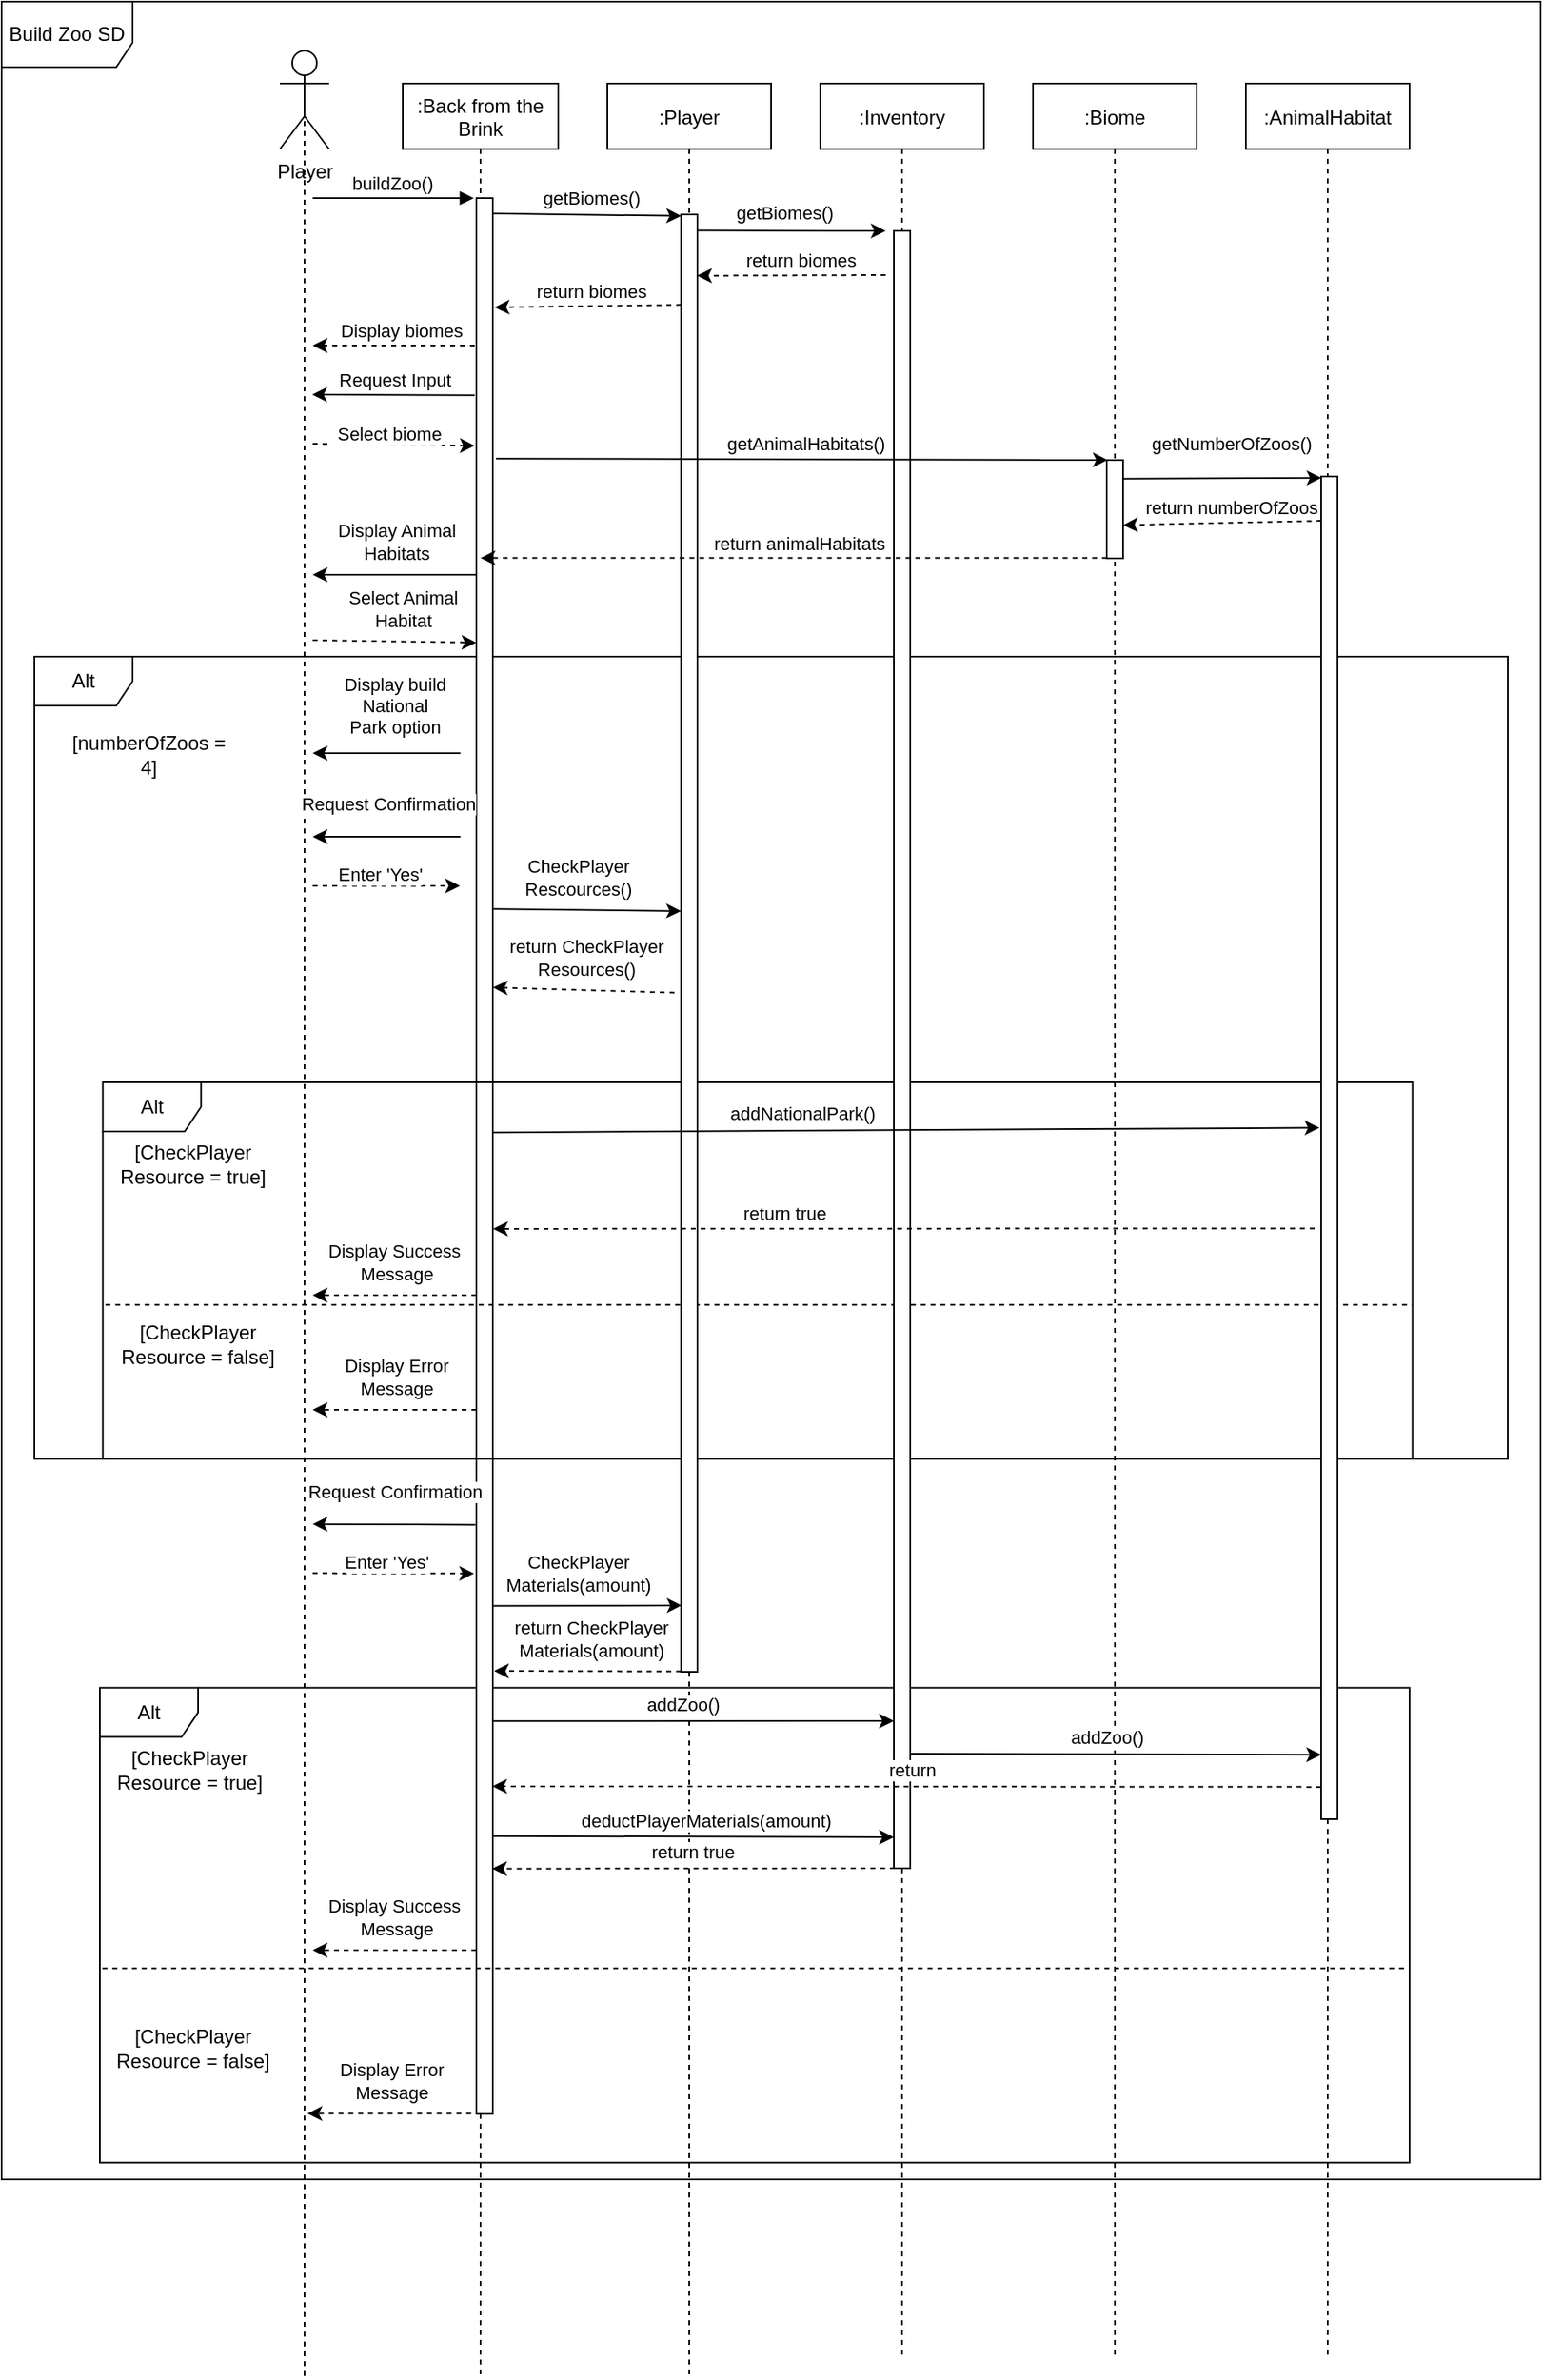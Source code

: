 <mxfile version="13.9.9" type="device"><diagram id="kgpKYQtTHZ0yAKxKKP6v" name="Page-1"><mxGraphModel dx="1274" dy="324" grid="1" gridSize="10" guides="1" tooltips="1" connect="1" arrows="1" fold="1" page="1" pageScale="1" pageWidth="850" pageHeight="1100" math="0" shadow="0"><root><mxCell id="0"/><mxCell id="1" parent="0"/><mxCell id="GCm224N83fhTWt9JQxF--81" value="Alt" style="shape=umlFrame;whiteSpace=wrap;html=1;fillColor=none;" parent="1" vertex="1"><mxGeometry x="-50" y="1069.79" width="800" height="290" as="geometry"/></mxCell><mxCell id="GCm224N83fhTWt9JQxF--8" value="Alt" style="shape=umlFrame;whiteSpace=wrap;html=1;fillColor=none;" parent="1" vertex="1"><mxGeometry x="-90" y="440" width="900" height="490" as="geometry"/></mxCell><mxCell id="6aAlP1yyFKGa0N2FsR2Q-11" value="Player" style="shape=umlActor;verticalLabelPosition=bottom;verticalAlign=top;html=1;outlineConnect=0;" parent="1" vertex="1"><mxGeometry x="60" y="70" width="30" height="60" as="geometry"/></mxCell><mxCell id="6aAlP1yyFKGa0N2FsR2Q-12" value=":Back from the&#10;Brink" style="shape=umlLifeline;perimeter=lifelinePerimeter;container=1;collapsible=0;recursiveResize=0;rounded=0;shadow=0;strokeWidth=1;" parent="1" vertex="1"><mxGeometry x="135" y="90" width="95" height="1400" as="geometry"/></mxCell><mxCell id="6aAlP1yyFKGa0N2FsR2Q-13" value="" style="points=[];perimeter=orthogonalPerimeter;rounded=0;shadow=0;strokeWidth=1;" parent="6aAlP1yyFKGa0N2FsR2Q-12" vertex="1"><mxGeometry x="45" y="70" width="10" height="1170" as="geometry"/></mxCell><mxCell id="6aAlP1yyFKGa0N2FsR2Q-14" value="buildZoo()" style="verticalAlign=bottom;startArrow=none;endArrow=block;startSize=8;shadow=0;strokeWidth=1;entryX=-0.161;entryY=0;entryDx=0;entryDy=0;entryPerimeter=0;startFill=0;" parent="6aAlP1yyFKGa0N2FsR2Q-12" target="6aAlP1yyFKGa0N2FsR2Q-13" edge="1"><mxGeometry relative="1" as="geometry"><mxPoint x="-55" y="70" as="sourcePoint"/><mxPoint x="35" y="70" as="targetPoint"/></mxGeometry></mxCell><mxCell id="GCm224N83fhTWt9JQxF--40" value="Alt" style="shape=umlFrame;whiteSpace=wrap;html=1;fillColor=none;" parent="6aAlP1yyFKGa0N2FsR2Q-12" vertex="1"><mxGeometry x="-183.2" y="610" width="800" height="230" as="geometry"/></mxCell><mxCell id="GCm224N83fhTWt9JQxF--44" value="" style="endArrow=none;dashed=1;html=1;exitX=0.002;exitY=0.591;exitDx=0;exitDy=0;exitPerimeter=0;entryX=1;entryY=0.591;entryDx=0;entryDy=0;entryPerimeter=0;" parent="6aAlP1yyFKGa0N2FsR2Q-12" source="GCm224N83fhTWt9JQxF--40" target="GCm224N83fhTWt9JQxF--40" edge="1"><mxGeometry width="50" height="50" relative="1" as="geometry"><mxPoint x="191.8" y="770" as="sourcePoint"/><mxPoint x="241.8" y="720" as="targetPoint"/></mxGeometry></mxCell><mxCell id="GCm224N83fhTWt9JQxF--49" value="" style="endArrow=classic;html=1;dashed=1;" parent="6aAlP1yyFKGa0N2FsR2Q-12" edge="1"><mxGeometry width="50" height="50" relative="1" as="geometry"><mxPoint x="45" y="810" as="sourcePoint"/><mxPoint x="-55" y="810" as="targetPoint"/></mxGeometry></mxCell><mxCell id="GCm224N83fhTWt9JQxF--50" value="Display Error &lt;br&gt;Message" style="edgeLabel;html=1;align=center;verticalAlign=middle;resizable=0;points=[];" parent="GCm224N83fhTWt9JQxF--49" vertex="1" connectable="0"><mxGeometry x="-0.093" y="-1" relative="1" as="geometry"><mxPoint x="-3.49" y="-19" as="offset"/></mxGeometry></mxCell><mxCell id="GCm224N83fhTWt9JQxF--57" value="" style="endArrow=classic;html=1;dashed=1;" parent="6aAlP1yyFKGa0N2FsR2Q-12" edge="1"><mxGeometry width="50" height="50" relative="1" as="geometry"><mxPoint x="45" y="740" as="sourcePoint"/><mxPoint x="-55" y="740" as="targetPoint"/></mxGeometry></mxCell><mxCell id="GCm224N83fhTWt9JQxF--58" value="Display Success&amp;nbsp;&lt;br&gt;Message" style="edgeLabel;html=1;align=center;verticalAlign=middle;resizable=0;points=[];" parent="GCm224N83fhTWt9JQxF--57" vertex="1" connectable="0"><mxGeometry x="-0.093" y="-1" relative="1" as="geometry"><mxPoint x="-3.49" y="-19" as="offset"/></mxGeometry></mxCell><mxCell id="6aAlP1yyFKGa0N2FsR2Q-20" value=":Player" style="shape=umlLifeline;perimeter=lifelinePerimeter;container=1;collapsible=0;recursiveResize=0;rounded=0;shadow=0;strokeWidth=1;" parent="1" vertex="1"><mxGeometry x="260" y="90" width="100" height="1400" as="geometry"/></mxCell><mxCell id="6aAlP1yyFKGa0N2FsR2Q-21" value="" style="points=[];perimeter=orthogonalPerimeter;rounded=0;shadow=0;strokeWidth=1;" parent="6aAlP1yyFKGa0N2FsR2Q-20" vertex="1"><mxGeometry x="45" y="80" width="10" height="890" as="geometry"/></mxCell><mxCell id="6aAlP1yyFKGa0N2FsR2Q-26" value=":Inventory" style="shape=umlLifeline;perimeter=lifelinePerimeter;container=1;collapsible=0;recursiveResize=0;rounded=0;shadow=0;strokeWidth=1;" parent="1" vertex="1"><mxGeometry x="390" y="90" width="100" height="1390" as="geometry"/></mxCell><mxCell id="6aAlP1yyFKGa0N2FsR2Q-27" value="" style="points=[];perimeter=orthogonalPerimeter;rounded=0;shadow=0;strokeWidth=1;" parent="6aAlP1yyFKGa0N2FsR2Q-26" vertex="1"><mxGeometry x="45" y="90" width="10" height="1000" as="geometry"/></mxCell><mxCell id="6aAlP1yyFKGa0N2FsR2Q-28" value="" style="endArrow=classic;html=1;exitX=0.978;exitY=0.008;exitDx=0;exitDy=0;exitPerimeter=0;entryX=0.006;entryY=0.001;entryDx=0;entryDy=0;entryPerimeter=0;" parent="1" source="6aAlP1yyFKGa0N2FsR2Q-13" target="6aAlP1yyFKGa0N2FsR2Q-21" edge="1"><mxGeometry width="50" height="50" relative="1" as="geometry"><mxPoint x="200" y="171" as="sourcePoint"/><mxPoint x="300" y="171" as="targetPoint"/></mxGeometry></mxCell><mxCell id="6aAlP1yyFKGa0N2FsR2Q-29" value="getBiomes()" style="edgeLabel;html=1;align=center;verticalAlign=middle;resizable=0;points=[];" parent="6aAlP1yyFKGa0N2FsR2Q-28" vertex="1" connectable="0"><mxGeometry x="-0.117" relative="1" as="geometry"><mxPoint x="9.09" y="-10.34" as="offset"/></mxGeometry></mxCell><mxCell id="6aAlP1yyFKGa0N2FsR2Q-30" value="" style="endArrow=classic;html=1;dashed=1;entryX=1.117;entryY=0.057;entryDx=0;entryDy=0;entryPerimeter=0;exitX=0.006;exitY=0.062;exitDx=0;exitDy=0;exitPerimeter=0;" parent="1" source="6aAlP1yyFKGa0N2FsR2Q-21" target="6aAlP1yyFKGa0N2FsR2Q-13" edge="1"><mxGeometry width="50" height="50" relative="1" as="geometry"><mxPoint x="300" y="230" as="sourcePoint"/><mxPoint x="200" y="230" as="targetPoint"/></mxGeometry></mxCell><mxCell id="6aAlP1yyFKGa0N2FsR2Q-31" value="return biomes" style="edgeLabel;html=1;align=center;verticalAlign=middle;resizable=0;points=[];" parent="6aAlP1yyFKGa0N2FsR2Q-30" vertex="1" connectable="0"><mxGeometry x="-0.093" y="-1" relative="1" as="geometry"><mxPoint x="-3.49" y="-8.12" as="offset"/></mxGeometry></mxCell><mxCell id="6aAlP1yyFKGa0N2FsR2Q-32" value="" style="endArrow=classic;html=1;dashed=1;" parent="1" edge="1"><mxGeometry width="50" height="50" relative="1" as="geometry"><mxPoint x="179" y="250" as="sourcePoint"/><mxPoint x="80" y="250" as="targetPoint"/></mxGeometry></mxCell><mxCell id="6aAlP1yyFKGa0N2FsR2Q-33" value="Display biomes" style="edgeLabel;html=1;align=center;verticalAlign=middle;resizable=0;points=[];" parent="6aAlP1yyFKGa0N2FsR2Q-32" vertex="1" connectable="0"><mxGeometry x="-0.093" y="-1" relative="1" as="geometry"><mxPoint y="-8.12" as="offset"/></mxGeometry></mxCell><mxCell id="6aAlP1yyFKGa0N2FsR2Q-35" value="" style="endArrow=none;html=1;dashed=1;entryX=0.5;entryY=0.5;entryDx=0;entryDy=0;entryPerimeter=0;" parent="1" target="6aAlP1yyFKGa0N2FsR2Q-11" edge="1"><mxGeometry width="50" height="50" relative="1" as="geometry"><mxPoint x="75" y="1490" as="sourcePoint"/><mxPoint x="160" y="120" as="targetPoint"/></mxGeometry></mxCell><mxCell id="6aAlP1yyFKGa0N2FsR2Q-36" value="" style="endArrow=classic;html=1;exitX=1.012;exitY=0.011;exitDx=0;exitDy=0;exitPerimeter=0;" parent="1" source="6aAlP1yyFKGa0N2FsR2Q-21" edge="1"><mxGeometry width="50" height="50" relative="1" as="geometry"><mxPoint x="320" y="181" as="sourcePoint"/><mxPoint x="430" y="180" as="targetPoint"/></mxGeometry></mxCell><mxCell id="6aAlP1yyFKGa0N2FsR2Q-37" value="getBiomes()" style="edgeLabel;html=1;align=center;verticalAlign=middle;resizable=0;points=[];" parent="6aAlP1yyFKGa0N2FsR2Q-36" vertex="1" connectable="0"><mxGeometry x="-0.117" relative="1" as="geometry"><mxPoint x="2.18" y="-10.7" as="offset"/></mxGeometry></mxCell><mxCell id="6aAlP1yyFKGa0N2FsR2Q-40" value="" style="endArrow=classic;html=1;dashed=1;entryX=0.98;entryY=0.042;entryDx=0;entryDy=0;entryPerimeter=0;" parent="1" target="6aAlP1yyFKGa0N2FsR2Q-21" edge="1"><mxGeometry width="50" height="50" relative="1" as="geometry"><mxPoint x="430" y="207" as="sourcePoint"/><mxPoint x="320" y="210" as="targetPoint"/></mxGeometry></mxCell><mxCell id="6aAlP1yyFKGa0N2FsR2Q-41" value="return biomes" style="edgeLabel;html=1;align=center;verticalAlign=middle;resizable=0;points=[];" parent="6aAlP1yyFKGa0N2FsR2Q-40" vertex="1" connectable="0"><mxGeometry x="-0.093" y="-1" relative="1" as="geometry"><mxPoint y="-8.12" as="offset"/></mxGeometry></mxCell><mxCell id="6aAlP1yyFKGa0N2FsR2Q-42" value="" style="endArrow=classic;html=1;exitX=0.463;exitY=0.136;exitDx=0;exitDy=0;exitPerimeter=0;" parent="1" source="6aAlP1yyFKGa0N2FsR2Q-12" edge="1"><mxGeometry width="50" height="50" relative="1" as="geometry"><mxPoint x="170" y="280" as="sourcePoint"/><mxPoint x="79.74" y="280" as="targetPoint"/><Array as="points"/></mxGeometry></mxCell><mxCell id="6aAlP1yyFKGa0N2FsR2Q-43" value="Request Input" style="edgeLabel;html=1;align=center;verticalAlign=middle;resizable=0;points=[];" parent="6aAlP1yyFKGa0N2FsR2Q-42" vertex="1" connectable="0"><mxGeometry x="-0.057" y="1" relative="1" as="geometry"><mxPoint x="-2.5" y="-10.23" as="offset"/></mxGeometry></mxCell><mxCell id="6aAlP1yyFKGa0N2FsR2Q-44" value="" style="endArrow=classic;html=1;dashed=1;entryX=0.463;entryY=0.158;entryDx=0;entryDy=0;entryPerimeter=0;" parent="1" target="6aAlP1yyFKGa0N2FsR2Q-12" edge="1"><mxGeometry width="50" height="50" relative="1" as="geometry"><mxPoint x="80" y="310" as="sourcePoint"/><mxPoint x="170" y="310" as="targetPoint"/></mxGeometry></mxCell><mxCell id="6aAlP1yyFKGa0N2FsR2Q-45" value="&amp;nbsp;Select biome" style="edgeLabel;html=1;align=center;verticalAlign=middle;resizable=0;points=[];" parent="6aAlP1yyFKGa0N2FsR2Q-44" vertex="1" connectable="0"><mxGeometry x="-0.093" y="-1" relative="1" as="geometry"><mxPoint y="-8.12" as="offset"/></mxGeometry></mxCell><mxCell id="6aAlP1yyFKGa0N2FsR2Q-47" value=":Biome" style="shape=umlLifeline;perimeter=lifelinePerimeter;container=1;collapsible=0;recursiveResize=0;rounded=0;shadow=0;strokeWidth=1;" parent="1" vertex="1"><mxGeometry x="520" y="90" width="100" height="1390" as="geometry"/></mxCell><mxCell id="6aAlP1yyFKGa0N2FsR2Q-48" value="" style="points=[];perimeter=orthogonalPerimeter;rounded=0;shadow=0;strokeWidth=1;" parent="6aAlP1yyFKGa0N2FsR2Q-47" vertex="1"><mxGeometry x="45" y="230" width="10" height="60" as="geometry"/></mxCell><mxCell id="6aAlP1yyFKGa0N2FsR2Q-49" value=":AnimalHabitat" style="shape=umlLifeline;perimeter=lifelinePerimeter;container=1;collapsible=0;recursiveResize=0;rounded=0;shadow=0;strokeWidth=1;" parent="1" vertex="1"><mxGeometry x="650" y="90" width="100" height="1390" as="geometry"/></mxCell><mxCell id="6aAlP1yyFKGa0N2FsR2Q-50" value="" style="points=[];perimeter=orthogonalPerimeter;rounded=0;shadow=0;strokeWidth=1;" parent="6aAlP1yyFKGa0N2FsR2Q-49" vertex="1"><mxGeometry x="46" y="240" width="10" height="820" as="geometry"/></mxCell><mxCell id="GCm224N83fhTWt9JQxF--1" value="" style="endArrow=classic;html=1;entryX=0.06;entryY=-0.001;entryDx=0;entryDy=0;entryPerimeter=0;exitX=1.2;exitY=0.136;exitDx=0;exitDy=0;exitPerimeter=0;" parent="1" source="6aAlP1yyFKGa0N2FsR2Q-13" target="6aAlP1yyFKGa0N2FsR2Q-48" edge="1"><mxGeometry width="50" height="50" relative="1" as="geometry"><mxPoint x="200" y="319" as="sourcePoint"/><mxPoint x="560" y="320" as="targetPoint"/></mxGeometry></mxCell><mxCell id="GCm224N83fhTWt9JQxF--2" value="getAnimalHabitats()" style="edgeLabel;html=1;align=center;verticalAlign=middle;resizable=0;points=[];" parent="GCm224N83fhTWt9JQxF--1" vertex="1" connectable="0"><mxGeometry x="0.022" y="-1" relative="1" as="geometry"><mxPoint x="-1.79" y="-11.03" as="offset"/></mxGeometry></mxCell><mxCell id="GCm224N83fhTWt9JQxF--9" value="[numberOfZoos = 4]" style="text;html=1;strokeColor=none;fillColor=none;align=center;verticalAlign=middle;whiteSpace=wrap;rounded=0;" parent="1" vertex="1"><mxGeometry x="-70" y="480" width="100" height="40" as="geometry"/></mxCell><mxCell id="GCm224N83fhTWt9JQxF--10" value="getNumberOfZoos()" style="endArrow=classic;html=1;entryX=0.02;entryY=0.001;entryDx=0;entryDy=0;entryPerimeter=0;exitX=1.014;exitY=0.189;exitDx=0;exitDy=0;exitPerimeter=0;" parent="1" source="6aAlP1yyFKGa0N2FsR2Q-48" target="6aAlP1yyFKGa0N2FsR2Q-50" edge="1"><mxGeometry x="0.091" y="21" width="50" height="50" relative="1" as="geometry"><mxPoint x="590" y="331" as="sourcePoint"/><mxPoint x="690" y="331" as="targetPoint"/><mxPoint as="offset"/></mxGeometry></mxCell><mxCell id="GCm224N83fhTWt9JQxF--11" value="" style="endArrow=classic;html=1;dashed=1;exitX=0.02;exitY=0.033;exitDx=0;exitDy=0;exitPerimeter=0;entryX=0.998;entryY=0.661;entryDx=0;entryDy=0;entryPerimeter=0;" parent="1" source="6aAlP1yyFKGa0N2FsR2Q-50" target="6aAlP1yyFKGa0N2FsR2Q-48" edge="1"><mxGeometry width="50" height="50" relative="1" as="geometry"><mxPoint x="690" y="360.12" as="sourcePoint"/><mxPoint x="580" y="359" as="targetPoint"/></mxGeometry></mxCell><mxCell id="GCm224N83fhTWt9JQxF--16" value="return numberOfZoos" style="edgeLabel;html=1;align=center;verticalAlign=middle;resizable=0;points=[];" parent="GCm224N83fhTWt9JQxF--11" vertex="1" connectable="0"><mxGeometry x="-0.26" relative="1" as="geometry"><mxPoint x="-10.8" y="-9" as="offset"/></mxGeometry></mxCell><mxCell id="GCm224N83fhTWt9JQxF--18" value="" style="endArrow=classic;html=1;" parent="1" edge="1"><mxGeometry width="50" height="50" relative="1" as="geometry"><mxPoint x="170.26" y="550" as="sourcePoint"/><mxPoint x="80.0" y="550" as="targetPoint"/><Array as="points"/></mxGeometry></mxCell><mxCell id="GCm224N83fhTWt9JQxF--19" value="Request Confirmation" style="edgeLabel;html=1;align=center;verticalAlign=middle;resizable=0;points=[];" parent="GCm224N83fhTWt9JQxF--18" vertex="1" connectable="0"><mxGeometry x="-0.057" y="1" relative="1" as="geometry"><mxPoint x="-2.5" y="-21" as="offset"/></mxGeometry></mxCell><mxCell id="GCm224N83fhTWt9JQxF--20" value="" style="endArrow=classic;html=1;dashed=1;" parent="1" edge="1"><mxGeometry width="50" height="50" relative="1" as="geometry"><mxPoint x="80" y="580" as="sourcePoint"/><mxPoint x="170" y="580" as="targetPoint"/></mxGeometry></mxCell><mxCell id="GCm224N83fhTWt9JQxF--21" value="Enter 'Yes'" style="edgeLabel;html=1;align=center;verticalAlign=middle;resizable=0;points=[];" parent="GCm224N83fhTWt9JQxF--20" vertex="1" connectable="0"><mxGeometry x="-0.093" y="-1" relative="1" as="geometry"><mxPoint y="-8.12" as="offset"/></mxGeometry></mxCell><mxCell id="GCm224N83fhTWt9JQxF--28" value="" style="endArrow=classic;html=1;" parent="1" source="6aAlP1yyFKGa0N2FsR2Q-13" edge="1"><mxGeometry width="50" height="50" relative="1" as="geometry"><mxPoint x="170.26" y="390" as="sourcePoint"/><mxPoint x="80.0" y="390" as="targetPoint"/><Array as="points"/></mxGeometry></mxCell><mxCell id="GCm224N83fhTWt9JQxF--29" value="Display Animal&lt;br&gt;Habitats" style="edgeLabel;html=1;align=center;verticalAlign=middle;resizable=0;points=[];" parent="GCm224N83fhTWt9JQxF--28" vertex="1" connectable="0"><mxGeometry x="-0.057" y="1" relative="1" as="geometry"><mxPoint x="-2.5" y="-21" as="offset"/></mxGeometry></mxCell><mxCell id="GCm224N83fhTWt9JQxF--30" value="" style="endArrow=classic;html=1;dashed=1;entryX=0;entryY=0.232;entryDx=0;entryDy=0;entryPerimeter=0;" parent="1" target="6aAlP1yyFKGa0N2FsR2Q-13" edge="1"><mxGeometry width="50" height="50" relative="1" as="geometry"><mxPoint x="80" y="430" as="sourcePoint"/><mxPoint x="170" y="430" as="targetPoint"/></mxGeometry></mxCell><mxCell id="GCm224N83fhTWt9JQxF--31" value="Select Animal&lt;br&gt;Habitat" style="edgeLabel;html=1;align=center;verticalAlign=middle;resizable=0;points=[];" parent="GCm224N83fhTWt9JQxF--30" vertex="1" connectable="0"><mxGeometry x="-0.093" y="-1" relative="1" as="geometry"><mxPoint x="9" y="-21" as="offset"/></mxGeometry></mxCell><mxCell id="GCm224N83fhTWt9JQxF--38" value="" style="endArrow=classic;html=1;exitX=0.969;exitY=0.75;exitDx=0;exitDy=0;exitPerimeter=0;entryX=0.042;entryY=0.958;entryDx=0;entryDy=0;entryPerimeter=0;" parent="1" edge="1"><mxGeometry width="50" height="50" relative="1" as="geometry"><mxPoint x="189.69" y="1019.79" as="sourcePoint"/><mxPoint x="305.42" y="1019.47" as="targetPoint"/></mxGeometry></mxCell><mxCell id="GCm224N83fhTWt9JQxF--39" value="CheckPlayer&lt;br&gt;Materials(amount)" style="edgeLabel;html=1;align=center;verticalAlign=middle;resizable=0;points=[];" parent="GCm224N83fhTWt9JQxF--38" vertex="1" connectable="0"><mxGeometry x="-0.093" y="-1" relative="1" as="geometry"><mxPoint y="-21" as="offset"/></mxGeometry></mxCell><mxCell id="GCm224N83fhTWt9JQxF--42" value="" style="endArrow=classic;html=1;" parent="1" edge="1"><mxGeometry width="50" height="50" relative="1" as="geometry"><mxPoint x="170.26" y="499" as="sourcePoint"/><mxPoint x="80" y="499" as="targetPoint"/><Array as="points"/></mxGeometry></mxCell><mxCell id="GCm224N83fhTWt9JQxF--43" value="Display build &lt;br&gt;National&lt;br&gt;Park option" style="edgeLabel;html=1;align=center;verticalAlign=middle;resizable=0;points=[];" parent="GCm224N83fhTWt9JQxF--42" vertex="1" connectable="0"><mxGeometry x="-0.057" y="1" relative="1" as="geometry"><mxPoint x="2.14" y="-30" as="offset"/></mxGeometry></mxCell><mxCell id="GCm224N83fhTWt9JQxF--41" value="[CheckPlayer&lt;br&gt;Resource = true]" style="text;html=1;strokeColor=none;fillColor=none;align=center;verticalAlign=middle;whiteSpace=wrap;rounded=0;" parent="1" vertex="1"><mxGeometry x="-43.2" y="730" width="100" height="40" as="geometry"/></mxCell><mxCell id="GCm224N83fhTWt9JQxF--46" value="" style="endArrow=classic;html=1;dashed=1;exitX=0.001;exitY=1;exitDx=0;exitDy=0;exitPerimeter=0;entryX=1.079;entryY=0.782;entryDx=0;entryDy=0;entryPerimeter=0;" parent="1" edge="1"><mxGeometry width="50" height="50" relative="1" as="geometry"><mxPoint x="305.01" y="1059.79" as="sourcePoint"/><mxPoint x="190.79" y="1059.47" as="targetPoint"/></mxGeometry></mxCell><mxCell id="GCm224N83fhTWt9JQxF--47" value="return CheckPlayer&lt;br&gt;Materials(amount)" style="edgeLabel;html=1;align=center;verticalAlign=middle;resizable=0;points=[];" parent="GCm224N83fhTWt9JQxF--46" vertex="1" connectable="0"><mxGeometry x="-0.093" y="-1" relative="1" as="geometry"><mxPoint x="-3.49" y="-19" as="offset"/></mxGeometry></mxCell><mxCell id="GCm224N83fhTWt9JQxF--45" value="[CheckPlayer&lt;br&gt;Resource = false]" style="text;html=1;strokeColor=none;fillColor=none;align=center;verticalAlign=middle;whiteSpace=wrap;rounded=0;" parent="1" vertex="1"><mxGeometry x="-40" y="840" width="100" height="40" as="geometry"/></mxCell><mxCell id="GCm224N83fhTWt9JQxF--53" value="" style="endArrow=classic;html=1;exitX=-0.061;exitY=0.71;exitDx=0;exitDy=0;exitPerimeter=0;" parent="1" edge="1"><mxGeometry width="50" height="50" relative="1" as="geometry"><mxPoint x="179.39" y="970.19" as="sourcePoint"/><mxPoint x="80" y="969.79" as="targetPoint"/><Array as="points"/></mxGeometry></mxCell><mxCell id="GCm224N83fhTWt9JQxF--54" value="Request Confirmation" style="edgeLabel;html=1;align=center;verticalAlign=middle;resizable=0;points=[];" parent="GCm224N83fhTWt9JQxF--53" vertex="1" connectable="0"><mxGeometry x="-0.057" y="1" relative="1" as="geometry"><mxPoint x="-2.5" y="-21" as="offset"/></mxGeometry></mxCell><mxCell id="GCm224N83fhTWt9JQxF--55" value="" style="endArrow=classic;html=1;dashed=1;entryX=-0.14;entryY=0.734;entryDx=0;entryDy=0;entryPerimeter=0;" parent="1" edge="1"><mxGeometry width="50" height="50" relative="1" as="geometry"><mxPoint x="80" y="999.79" as="sourcePoint"/><mxPoint x="178.6" y="999.95" as="targetPoint"/></mxGeometry></mxCell><mxCell id="GCm224N83fhTWt9JQxF--56" value="Enter 'Yes'" style="edgeLabel;html=1;align=center;verticalAlign=middle;resizable=0;points=[];" parent="GCm224N83fhTWt9JQxF--55" vertex="1" connectable="0"><mxGeometry x="-0.093" y="-1" relative="1" as="geometry"><mxPoint y="-8.12" as="offset"/></mxGeometry></mxCell><mxCell id="GCm224N83fhTWt9JQxF--61" value="" style="endArrow=classic;html=1;dashed=1;" parent="1" edge="1"><mxGeometry width="50" height="50" relative="1" as="geometry"><mxPoint x="180" y="1230" as="sourcePoint"/><mxPoint x="80" y="1230" as="targetPoint"/></mxGeometry></mxCell><mxCell id="GCm224N83fhTWt9JQxF--62" value="Display Success&amp;nbsp;&lt;br&gt;Message" style="edgeLabel;html=1;align=center;verticalAlign=middle;resizable=0;points=[];" parent="GCm224N83fhTWt9JQxF--61" vertex="1" connectable="0"><mxGeometry x="-0.093" y="-1" relative="1" as="geometry"><mxPoint x="-3.49" y="-19" as="offset"/></mxGeometry></mxCell><mxCell id="GCm224N83fhTWt9JQxF--65" value="" style="endArrow=classic;html=1;dashed=1;exitX=0.014;exitY=0.996;exitDx=0;exitDy=0;exitPerimeter=0;" parent="1" source="6aAlP1yyFKGa0N2FsR2Q-48" target="6aAlP1yyFKGa0N2FsR2Q-12" edge="1"><mxGeometry width="50" height="50" relative="1" as="geometry"><mxPoint x="560" y="378" as="sourcePoint"/><mxPoint x="200" y="379" as="targetPoint"/></mxGeometry></mxCell><mxCell id="GCm224N83fhTWt9JQxF--66" value="return animalHabitats" style="edgeLabel;html=1;align=center;verticalAlign=middle;resizable=0;points=[];" parent="GCm224N83fhTWt9JQxF--65" vertex="1" connectable="0"><mxGeometry x="-0.26" relative="1" as="geometry"><mxPoint x="-47.06" y="-9" as="offset"/></mxGeometry></mxCell><mxCell id="GCm224N83fhTWt9JQxF--68" value="" style="endArrow=classic;html=1;exitX=0.953;exitY=0.371;exitDx=0;exitDy=0;exitPerimeter=0;entryX=0;entryY=0.478;entryDx=0;entryDy=0;entryPerimeter=0;" parent="1" source="6aAlP1yyFKGa0N2FsR2Q-13" target="6aAlP1yyFKGa0N2FsR2Q-21" edge="1"><mxGeometry width="50" height="50" relative="1" as="geometry"><mxPoint x="200" y="620.0" as="sourcePoint"/><mxPoint x="290" y="620.0" as="targetPoint"/></mxGeometry></mxCell><mxCell id="GCm224N83fhTWt9JQxF--69" value="CheckPlayer&lt;br&gt;Rescources()" style="edgeLabel;html=1;align=center;verticalAlign=middle;resizable=0;points=[];" parent="GCm224N83fhTWt9JQxF--68" vertex="1" connectable="0"><mxGeometry x="-0.093" y="-1" relative="1" as="geometry"><mxPoint y="-21" as="offset"/></mxGeometry></mxCell><mxCell id="GCm224N83fhTWt9JQxF--70" value="" style="endArrow=classic;html=1;dashed=1;exitX=-0.4;exitY=0.534;exitDx=0;exitDy=0;exitPerimeter=0;entryX=1.003;entryY=0.412;entryDx=0;entryDy=0;entryPerimeter=0;" parent="1" source="6aAlP1yyFKGa0N2FsR2Q-21" target="6aAlP1yyFKGa0N2FsR2Q-13" edge="1"><mxGeometry width="50" height="50" relative="1" as="geometry"><mxPoint x="300" y="670.0" as="sourcePoint"/><mxPoint x="200" y="670.0" as="targetPoint"/></mxGeometry></mxCell><mxCell id="GCm224N83fhTWt9JQxF--71" value="return CheckPlayer&lt;br&gt;Resources()" style="edgeLabel;html=1;align=center;verticalAlign=middle;resizable=0;points=[];" parent="GCm224N83fhTWt9JQxF--70" vertex="1" connectable="0"><mxGeometry x="-0.093" y="-1" relative="1" as="geometry"><mxPoint x="-3.49" y="-19" as="offset"/></mxGeometry></mxCell><mxCell id="GCm224N83fhTWt9JQxF--82" value="" style="endArrow=none;dashed=1;html=1;exitX=0.002;exitY=0.591;exitDx=0;exitDy=0;exitPerimeter=0;entryX=1;entryY=0.591;entryDx=0;entryDy=0;entryPerimeter=0;" parent="1" source="GCm224N83fhTWt9JQxF--81" target="GCm224N83fhTWt9JQxF--81" edge="1"><mxGeometry width="50" height="50" relative="1" as="geometry"><mxPoint x="190" y="1139.79" as="sourcePoint"/><mxPoint x="240" y="1089.79" as="targetPoint"/></mxGeometry></mxCell><mxCell id="GCm224N83fhTWt9JQxF--83" value="" style="endArrow=classic;html=1;dashed=1;" parent="1" edge="1"><mxGeometry width="50" height="50" relative="1" as="geometry"><mxPoint x="176.8" y="1329.79" as="sourcePoint"/><mxPoint x="76.8" y="1329.79" as="targetPoint"/></mxGeometry></mxCell><mxCell id="GCm224N83fhTWt9JQxF--84" value="Display Error &lt;br&gt;Message" style="edgeLabel;html=1;align=center;verticalAlign=middle;resizable=0;points=[];" parent="GCm224N83fhTWt9JQxF--83" vertex="1" connectable="0"><mxGeometry x="-0.093" y="-1" relative="1" as="geometry"><mxPoint x="-3.49" y="-19" as="offset"/></mxGeometry></mxCell><mxCell id="GCm224N83fhTWt9JQxF--87" value="[CheckPlayer&lt;br&gt;Resource = true]" style="text;html=1;strokeColor=none;fillColor=none;align=center;verticalAlign=middle;whiteSpace=wrap;rounded=0;" parent="1" vertex="1"><mxGeometry x="-45" y="1099.79" width="100" height="40" as="geometry"/></mxCell><mxCell id="GCm224N83fhTWt9JQxF--88" value="[CheckPlayer&lt;br&gt;Resource = false]" style="text;html=1;strokeColor=none;fillColor=none;align=center;verticalAlign=middle;whiteSpace=wrap;rounded=0;" parent="1" vertex="1"><mxGeometry x="-43.2" y="1269.79" width="100" height="40" as="geometry"/></mxCell><mxCell id="GCm224N83fhTWt9JQxF--51" value="" style="endArrow=classic;html=1;entryX=-0.1;entryY=0.485;entryDx=0;entryDy=0;entryPerimeter=0;exitX=0.298;exitY=0.133;exitDx=0;exitDy=0;exitPerimeter=0;" parent="1" source="GCm224N83fhTWt9JQxF--40" target="6aAlP1yyFKGa0N2FsR2Q-50" edge="1"><mxGeometry width="50" height="50" relative="1" as="geometry"><mxPoint x="200" y="730" as="sourcePoint"/><mxPoint x="690" y="731" as="targetPoint"/></mxGeometry></mxCell><mxCell id="GCm224N83fhTWt9JQxF--89" value="addNationalPark()" style="edgeLabel;html=1;align=center;verticalAlign=middle;resizable=0;points=[];" parent="GCm224N83fhTWt9JQxF--51" vertex="1" connectable="0"><mxGeometry x="0.2" relative="1" as="geometry"><mxPoint x="-114" y="-10.6" as="offset"/></mxGeometry></mxCell><mxCell id="GCm224N83fhTWt9JQxF--98" value="" style="endArrow=classic;html=1;exitX=1;exitY=0.795;exitDx=0;exitDy=0;exitPerimeter=0;entryX=0;entryY=0.91;entryDx=0;entryDy=0;entryPerimeter=0;" parent="1" source="6aAlP1yyFKGa0N2FsR2Q-13" target="6aAlP1yyFKGa0N2FsR2Q-27" edge="1"><mxGeometry width="50" height="50" relative="1" as="geometry"><mxPoint x="196" y="1090" as="sourcePoint"/><mxPoint x="430" y="1090" as="targetPoint"/></mxGeometry></mxCell><mxCell id="GCm224N83fhTWt9JQxF--99" value="addZoo()" style="edgeLabel;html=1;align=center;verticalAlign=middle;resizable=0;points=[];" parent="GCm224N83fhTWt9JQxF--98" vertex="1" connectable="0"><mxGeometry x="0.2" relative="1" as="geometry"><mxPoint x="-31" y="-10.6" as="offset"/></mxGeometry></mxCell><mxCell id="GCm224N83fhTWt9JQxF--96" value="" style="endArrow=classic;html=1;dashed=1;entryX=0.298;entryY=0.389;entryDx=0;entryDy=0;entryPerimeter=0;exitX=-0.4;exitY=0.56;exitDx=0;exitDy=0;exitPerimeter=0;" parent="1" source="6aAlP1yyFKGa0N2FsR2Q-50" target="GCm224N83fhTWt9JQxF--40" edge="1"><mxGeometry width="50" height="50" relative="1" as="geometry"><mxPoint x="690.0" y="789.5" as="sourcePoint"/><mxPoint x="330" y="789.56" as="targetPoint"/></mxGeometry></mxCell><mxCell id="GCm224N83fhTWt9JQxF--97" value="return true" style="edgeLabel;html=1;align=center;verticalAlign=middle;resizable=0;points=[];" parent="GCm224N83fhTWt9JQxF--96" vertex="1" connectable="0"><mxGeometry x="-0.26" relative="1" as="geometry"><mxPoint x="-138.82" y="-9.49" as="offset"/></mxGeometry></mxCell><mxCell id="gLQJNOSxlZaj5qdyh1uv-4" value="" style="endArrow=classic;html=1;dashed=1;entryX=0.967;entryY=0.829;entryDx=0;entryDy=0;entryPerimeter=0;exitX=0;exitY=0.976;exitDx=0;exitDy=0;exitPerimeter=0;" parent="1" source="6aAlP1yyFKGa0N2FsR2Q-50" target="6aAlP1yyFKGa0N2FsR2Q-13" edge="1"><mxGeometry width="50" height="50" relative="1" as="geometry"><mxPoint x="682.55" y="1130.21" as="sourcePoint"/><mxPoint x="197.45" y="1130" as="targetPoint"/></mxGeometry></mxCell><mxCell id="gLQJNOSxlZaj5qdyh1uv-5" value="return" style="edgeLabel;html=1;align=center;verticalAlign=middle;resizable=0;points=[];" parent="gLQJNOSxlZaj5qdyh1uv-4" vertex="1" connectable="0"><mxGeometry x="-0.26" relative="1" as="geometry"><mxPoint x="-63.12" y="-10.34" as="offset"/></mxGeometry></mxCell><mxCell id="gLQJNOSxlZaj5qdyh1uv-6" value="" style="endArrow=classic;html=1;exitX=1.033;exitY=0.855;exitDx=0;exitDy=0;exitPerimeter=0;entryX=0;entryY=0.981;entryDx=0;entryDy=0;entryPerimeter=0;" parent="1" source="6aAlP1yyFKGa0N2FsR2Q-13" target="6aAlP1yyFKGa0N2FsR2Q-27" edge="1"><mxGeometry width="50" height="50" relative="1" as="geometry"><mxPoint x="194.85" y="1160.11" as="sourcePoint"/><mxPoint x="425.16" y="1160" as="targetPoint"/></mxGeometry></mxCell><mxCell id="gLQJNOSxlZaj5qdyh1uv-8" value="deductPlayerMaterials(amount)" style="edgeLabel;html=1;align=center;verticalAlign=middle;resizable=0;points=[];" parent="gLQJNOSxlZaj5qdyh1uv-6" vertex="1" connectable="0"><mxGeometry x="0.213" y="1" relative="1" as="geometry"><mxPoint x="-19.21" y="-9.04" as="offset"/></mxGeometry></mxCell><mxCell id="gLQJNOSxlZaj5qdyh1uv-9" value="" style="endArrow=classic;html=1;dashed=1;entryX=0.967;entryY=0.872;entryDx=0;entryDy=0;entryPerimeter=0;exitX=0.067;exitY=1;exitDx=0;exitDy=0;exitPerimeter=0;" parent="1" source="6aAlP1yyFKGa0N2FsR2Q-27" target="6aAlP1yyFKGa0N2FsR2Q-13" edge="1"><mxGeometry width="50" height="50" relative="1" as="geometry"><mxPoint x="421.27" y="1180" as="sourcePoint"/><mxPoint x="198.72" y="1180" as="targetPoint"/></mxGeometry></mxCell><mxCell id="gLQJNOSxlZaj5qdyh1uv-10" value="return true" style="edgeLabel;html=1;align=center;verticalAlign=middle;resizable=0;points=[];" parent="gLQJNOSxlZaj5qdyh1uv-9" vertex="1" connectable="0"><mxGeometry x="-0.26" relative="1" as="geometry"><mxPoint x="-32.6" y="-10" as="offset"/></mxGeometry></mxCell><mxCell id="gLQJNOSxlZaj5qdyh1uv-11" value="" style="endArrow=classic;html=1;exitX=1;exitY=0.93;exitDx=0;exitDy=0;exitPerimeter=0;entryX=0;entryY=0.952;entryDx=0;entryDy=0;entryPerimeter=0;" parent="1" source="6aAlP1yyFKGa0N2FsR2Q-27" target="6aAlP1yyFKGa0N2FsR2Q-50" edge="1"><mxGeometry width="50" height="50" relative="1" as="geometry"><mxPoint x="453" y="1110" as="sourcePoint"/><mxPoint x="687" y="1110" as="targetPoint"/></mxGeometry></mxCell><mxCell id="gLQJNOSxlZaj5qdyh1uv-12" value="addZoo()" style="edgeLabel;html=1;align=center;verticalAlign=middle;resizable=0;points=[];" parent="gLQJNOSxlZaj5qdyh1uv-11" vertex="1" connectable="0"><mxGeometry x="0.2" relative="1" as="geometry"><mxPoint x="-31" y="-10.6" as="offset"/></mxGeometry></mxCell><mxCell id="XpHuY1Bj-TBtY2Ffw6-U-1" value="Build Zoo SD" style="shape=umlFrame;whiteSpace=wrap;html=1;width=80;height=40;" vertex="1" parent="1"><mxGeometry x="-110" y="40" width="940" height="1330" as="geometry"/></mxCell></root></mxGraphModel></diagram></mxfile>